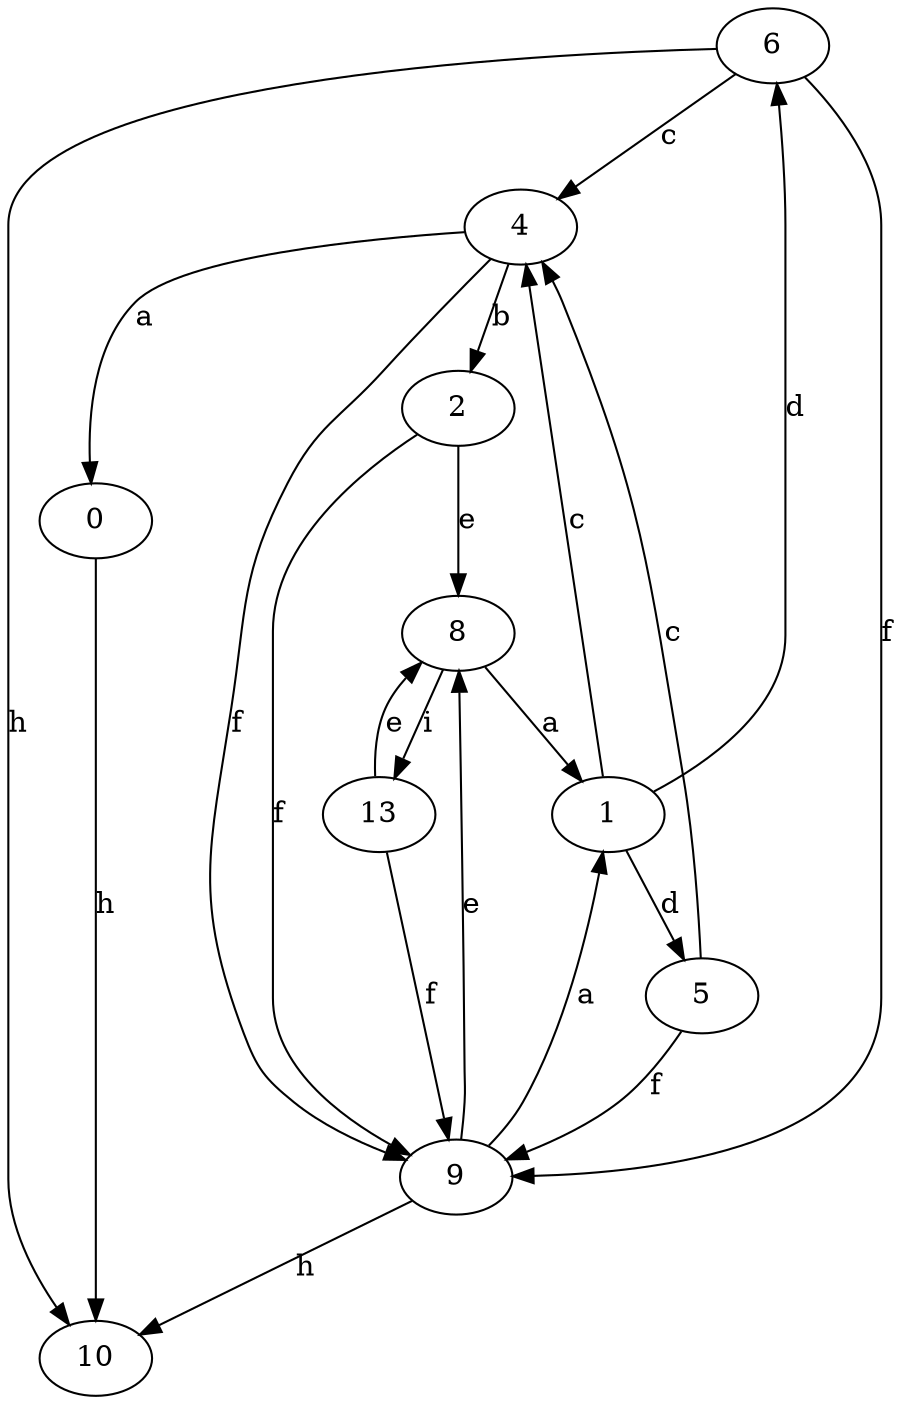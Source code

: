 strict digraph  {
0;
1;
2;
4;
5;
6;
8;
9;
10;
13;
0 -> 10  [label=h];
1 -> 4  [label=c];
1 -> 5  [label=d];
1 -> 6  [label=d];
2 -> 8  [label=e];
2 -> 9  [label=f];
4 -> 0  [label=a];
4 -> 2  [label=b];
4 -> 9  [label=f];
5 -> 4  [label=c];
5 -> 9  [label=f];
6 -> 4  [label=c];
6 -> 9  [label=f];
6 -> 10  [label=h];
8 -> 1  [label=a];
8 -> 13  [label=i];
9 -> 1  [label=a];
9 -> 8  [label=e];
9 -> 10  [label=h];
13 -> 8  [label=e];
13 -> 9  [label=f];
}
